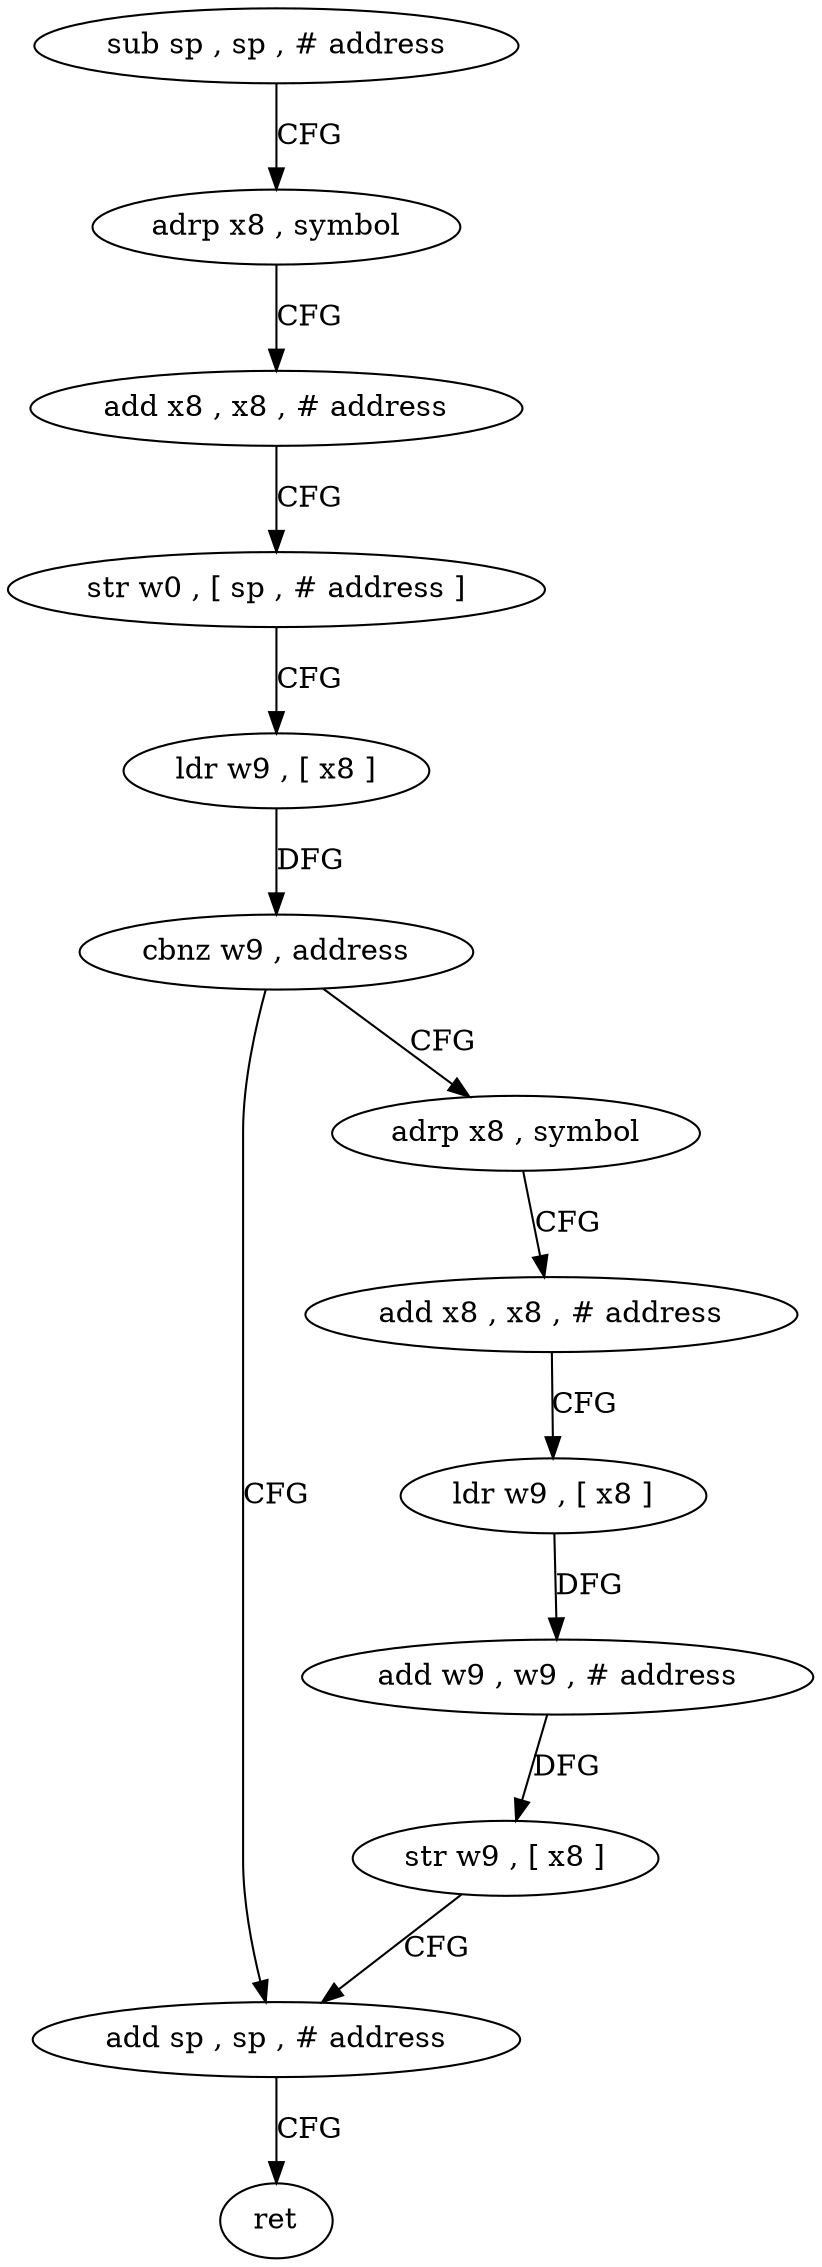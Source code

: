 digraph "func" {
"4226228" [label = "sub sp , sp , # address" ]
"4226232" [label = "adrp x8 , symbol" ]
"4226236" [label = "add x8 , x8 , # address" ]
"4226240" [label = "str w0 , [ sp , # address ]" ]
"4226244" [label = "ldr w9 , [ x8 ]" ]
"4226248" [label = "cbnz w9 , address" ]
"4226272" [label = "add sp , sp , # address" ]
"4226252" [label = "adrp x8 , symbol" ]
"4226276" [label = "ret" ]
"4226256" [label = "add x8 , x8 , # address" ]
"4226260" [label = "ldr w9 , [ x8 ]" ]
"4226264" [label = "add w9 , w9 , # address" ]
"4226268" [label = "str w9 , [ x8 ]" ]
"4226228" -> "4226232" [ label = "CFG" ]
"4226232" -> "4226236" [ label = "CFG" ]
"4226236" -> "4226240" [ label = "CFG" ]
"4226240" -> "4226244" [ label = "CFG" ]
"4226244" -> "4226248" [ label = "DFG" ]
"4226248" -> "4226272" [ label = "CFG" ]
"4226248" -> "4226252" [ label = "CFG" ]
"4226272" -> "4226276" [ label = "CFG" ]
"4226252" -> "4226256" [ label = "CFG" ]
"4226256" -> "4226260" [ label = "CFG" ]
"4226260" -> "4226264" [ label = "DFG" ]
"4226264" -> "4226268" [ label = "DFG" ]
"4226268" -> "4226272" [ label = "CFG" ]
}
